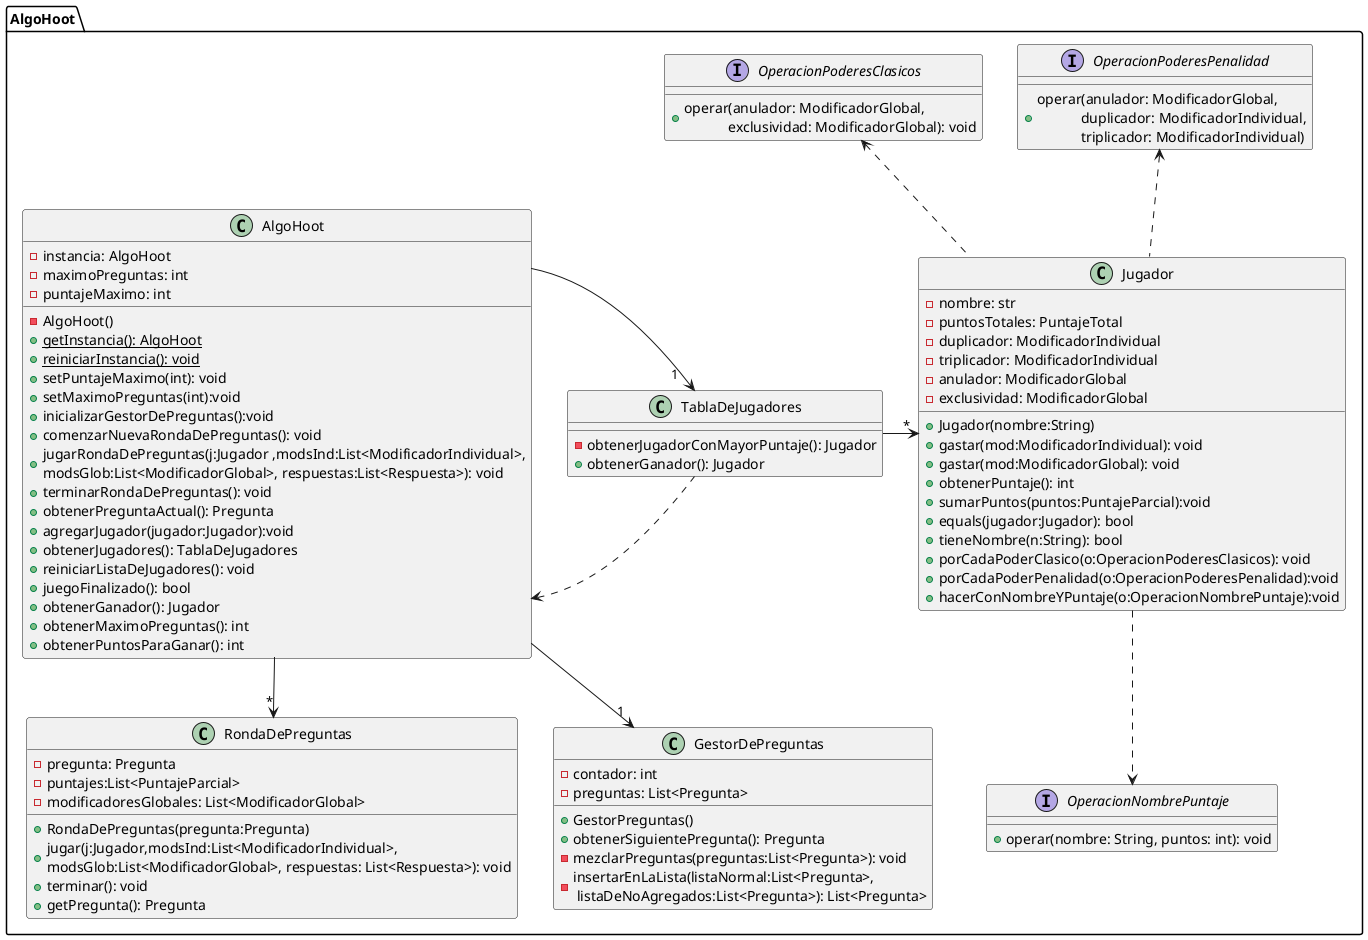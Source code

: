 @startuml
'https://plantuml.com/class-diagram
package AlgoHoot {

class AlgoHoot {
    - instancia: AlgoHoot
    - maximoPreguntas: int
    - puntajeMaximo: int
    - AlgoHoot()
    + {static}getInstancia(): AlgoHoot
    + {static}reiniciarInstancia(): void
    + setPuntajeMaximo(int): void
    + setMaximoPreguntas(int):void
    + inicializarGestorDePreguntas():void
    + comenzarNuevaRondaDePreguntas(): void
    + jugarRondaDePreguntas(j:Jugador ,modsInd:List<ModificadorIndividual>,\nmodsGlob:List<ModificadorGlobal>, respuestas:List<Respuesta>): void
    + terminarRondaDePreguntas(): void
    + obtenerPreguntaActual(): Pregunta
    + agregarJugador(jugador:Jugador):void
    + obtenerJugadores(): TablaDeJugadores
    + reiniciarListaDeJugadores(): void
    + juegoFinalizado(): bool
    + obtenerGanador(): Jugador
    + obtenerMaximoPreguntas(): int
    + obtenerPuntosParaGanar(): int
}

class RondaDePreguntas {
    - pregunta: Pregunta
    - puntajes:List<PuntajeParcial>
    - modificadoresGlobales: List<ModificadorGlobal>
    + RondaDePreguntas(pregunta:Pregunta)
    + jugar(j:Jugador,modsInd:List<ModificadorIndividual>,\nmodsGlob:List<ModificadorGlobal>, respuestas: List<Respuesta>): void
    + terminar(): void
    + getPregunta(): Pregunta
}

class GestorDePreguntas {
    - contador: int
    - preguntas: List<Pregunta>
    + GestorPreguntas()
    + obtenerSiguientePregunta(): Pregunta
    - mezclarPreguntas(preguntas:List<Pregunta>): void
    - insertarEnLaLista(listaNormal:List<Pregunta>,\n listaDeNoAgregados:List<Pregunta>): List<Pregunta>
}

class Jugador {
    - nombre: str
    - puntosTotales: PuntajeTotal
    - duplicador: ModificadorIndividual
    - triplicador: ModificadorIndividual
    - anulador: ModificadorGlobal
    - exclusividad: ModificadorGlobal
    + Jugador(nombre:String)
    + gastar(mod:ModificadorIndividual): void
    + gastar(mod:ModificadorGlobal): void
    + obtenerPuntaje(): int
    + sumarPuntos(puntos:PuntajeParcial):void
    + equals(jugador:Jugador): bool
    + tieneNombre(n:String): bool
    + porCadaPoderClasico(o:OperacionPoderesClasicos): void
    + porCadaPoderPenalidad(o:OperacionPoderesPenalidad):void
    + hacerConNombreYPuntaje(o:OperacionNombrePuntaje):void
}



class TablaDeJugadores {
    - obtenerJugadorConMayorPuntaje(): Jugador
    + obtenerGanador(): Jugador
}

interface OperacionPoderesClasicos {
    + operar(anulador: ModificadorGlobal,\n            exclusividad: ModificadorGlobal): void
}
interface OperacionNombrePuntaje {
    + operar(nombre: String, puntos: int): void
}
interface OperacionPoderesPenalidad {
    + operar(anulador: ModificadorGlobal,\n            duplicador: ModificadorIndividual,\n            triplicador: ModificadorIndividual)
}



AlgoHoot --> "*" RondaDePreguntas
AlgoHoot -down->"1" GestorDePreguntas

TablaDeJugadores .left.> AlgoHoot
AlgoHoot -right->"1   " TablaDeJugadores

TablaDeJugadores -right-> "*" Jugador


Jugador ..> OperacionNombrePuntaje
Jugador .up.> OperacionPoderesClasicos
Jugador .up.> OperacionPoderesPenalidad

@enduml